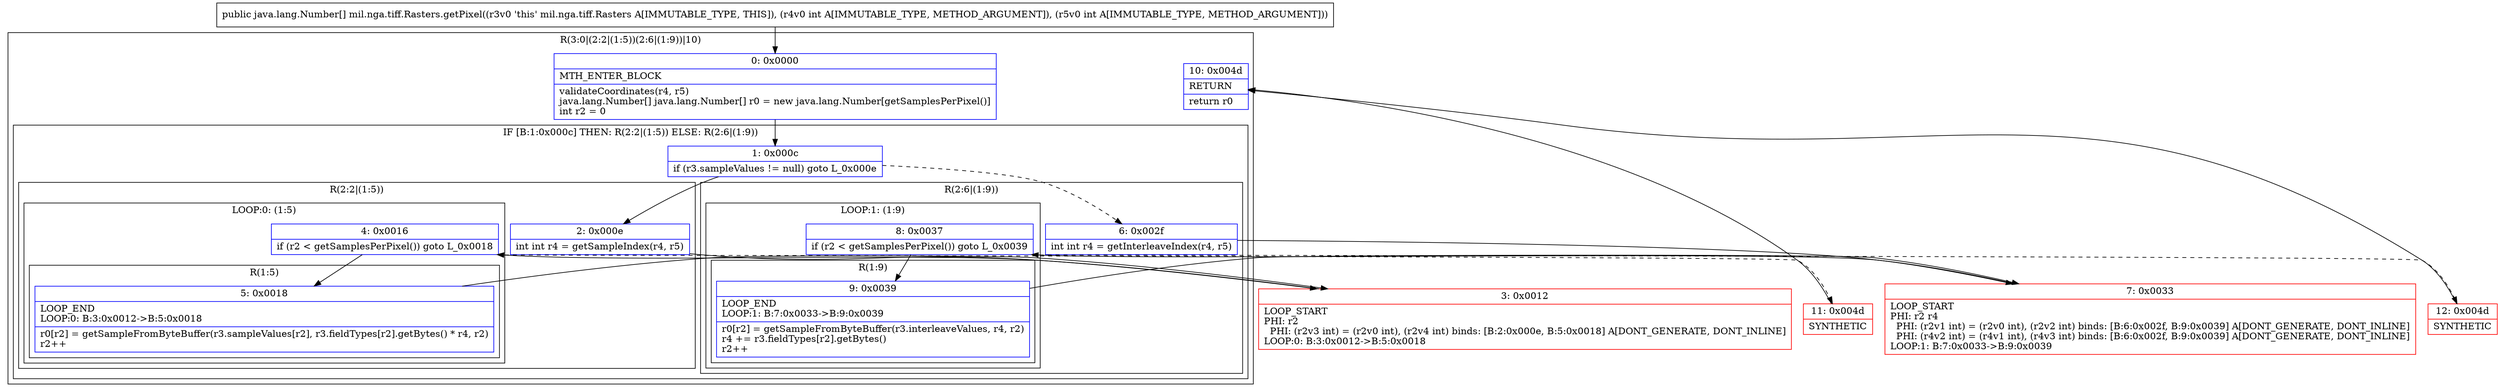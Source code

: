 digraph "CFG formil.nga.tiff.Rasters.getPixel(II)[Ljava\/lang\/Number;" {
subgraph cluster_Region_628900327 {
label = "R(3:0|(2:2|(1:5))(2:6|(1:9))|10)";
node [shape=record,color=blue];
Node_0 [shape=record,label="{0\:\ 0x0000|MTH_ENTER_BLOCK\l|validateCoordinates(r4, r5)\ljava.lang.Number[] java.lang.Number[] r0 = new java.lang.Number[getSamplesPerPixel()]\lint r2 = 0\l}"];
subgraph cluster_IfRegion_651520151 {
label = "IF [B:1:0x000c] THEN: R(2:2|(1:5)) ELSE: R(2:6|(1:9))";
node [shape=record,color=blue];
Node_1 [shape=record,label="{1\:\ 0x000c|if (r3.sampleValues != null) goto L_0x000e\l}"];
subgraph cluster_Region_1223092246 {
label = "R(2:2|(1:5))";
node [shape=record,color=blue];
Node_2 [shape=record,label="{2\:\ 0x000e|int int r4 = getSampleIndex(r4, r5)\l}"];
subgraph cluster_LoopRegion_363409071 {
label = "LOOP:0: (1:5)";
node [shape=record,color=blue];
Node_4 [shape=record,label="{4\:\ 0x0016|if (r2 \< getSamplesPerPixel()) goto L_0x0018\l}"];
subgraph cluster_Region_788875376 {
label = "R(1:5)";
node [shape=record,color=blue];
Node_5 [shape=record,label="{5\:\ 0x0018|LOOP_END\lLOOP:0: B:3:0x0012\-\>B:5:0x0018\l|r0[r2] = getSampleFromByteBuffer(r3.sampleValues[r2], r3.fieldTypes[r2].getBytes() * r4, r2)\lr2++\l}"];
}
}
}
subgraph cluster_Region_275428002 {
label = "R(2:6|(1:9))";
node [shape=record,color=blue];
Node_6 [shape=record,label="{6\:\ 0x002f|int int r4 = getInterleaveIndex(r4, r5)\l}"];
subgraph cluster_LoopRegion_1377644146 {
label = "LOOP:1: (1:9)";
node [shape=record,color=blue];
Node_8 [shape=record,label="{8\:\ 0x0037|if (r2 \< getSamplesPerPixel()) goto L_0x0039\l}"];
subgraph cluster_Region_1433511093 {
label = "R(1:9)";
node [shape=record,color=blue];
Node_9 [shape=record,label="{9\:\ 0x0039|LOOP_END\lLOOP:1: B:7:0x0033\-\>B:9:0x0039\l|r0[r2] = getSampleFromByteBuffer(r3.interleaveValues, r4, r2)\lr4 += r3.fieldTypes[r2].getBytes()\lr2++\l}"];
}
}
}
}
Node_10 [shape=record,label="{10\:\ 0x004d|RETURN\l|return r0\l}"];
}
Node_3 [shape=record,color=red,label="{3\:\ 0x0012|LOOP_START\lPHI: r2 \l  PHI: (r2v3 int) = (r2v0 int), (r2v4 int) binds: [B:2:0x000e, B:5:0x0018] A[DONT_GENERATE, DONT_INLINE]\lLOOP:0: B:3:0x0012\-\>B:5:0x0018\l}"];
Node_7 [shape=record,color=red,label="{7\:\ 0x0033|LOOP_START\lPHI: r2 r4 \l  PHI: (r2v1 int) = (r2v0 int), (r2v2 int) binds: [B:6:0x002f, B:9:0x0039] A[DONT_GENERATE, DONT_INLINE]\l  PHI: (r4v2 int) = (r4v1 int), (r4v3 int) binds: [B:6:0x002f, B:9:0x0039] A[DONT_GENERATE, DONT_INLINE]\lLOOP:1: B:7:0x0033\-\>B:9:0x0039\l}"];
Node_11 [shape=record,color=red,label="{11\:\ 0x004d|SYNTHETIC\l}"];
Node_12 [shape=record,color=red,label="{12\:\ 0x004d|SYNTHETIC\l}"];
MethodNode[shape=record,label="{public java.lang.Number[] mil.nga.tiff.Rasters.getPixel((r3v0 'this' mil.nga.tiff.Rasters A[IMMUTABLE_TYPE, THIS]), (r4v0 int A[IMMUTABLE_TYPE, METHOD_ARGUMENT]), (r5v0 int A[IMMUTABLE_TYPE, METHOD_ARGUMENT])) }"];
MethodNode -> Node_0;
Node_0 -> Node_1;
Node_1 -> Node_2;
Node_1 -> Node_6[style=dashed];
Node_2 -> Node_3;
Node_4 -> Node_5;
Node_4 -> Node_11[style=dashed];
Node_5 -> Node_3;
Node_6 -> Node_7;
Node_8 -> Node_9;
Node_8 -> Node_12[style=dashed];
Node_9 -> Node_7;
Node_3 -> Node_4;
Node_7 -> Node_8;
Node_11 -> Node_10;
Node_12 -> Node_10;
}

